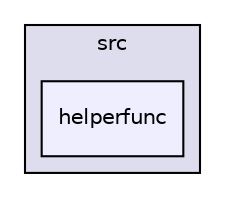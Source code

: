 digraph "/home/tim/Dev/Python/spelunker/src/helperfunc" {
  compound=true
  node [ fontsize="10", fontname="Helvetica"];
  edge [ labelfontsize="10", labelfontname="Helvetica"];
  subgraph clusterdir_68267d1309a1af8e8297ef4c3efbcdba {
    graph [ bgcolor="#ddddee", pencolor="black", label="src" fontname="Helvetica", fontsize="10", URL="dir_68267d1309a1af8e8297ef4c3efbcdba.html"]
  dir_4ede2eb2b72885c23f1d0e28417132de [shape=box, label="helperfunc", style="filled", fillcolor="#eeeeff", pencolor="black", URL="dir_4ede2eb2b72885c23f1d0e28417132de.html"];
  }
}
